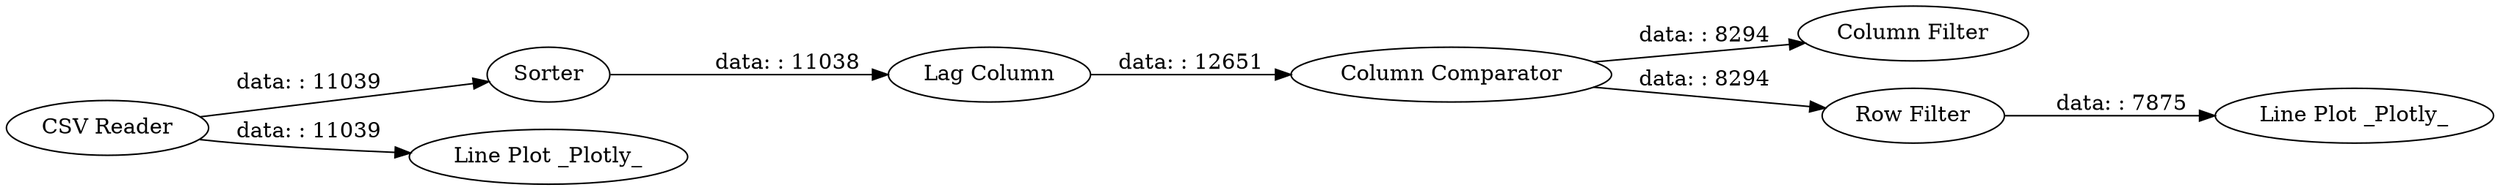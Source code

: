 digraph {
	"-8708427229915282218_2" [label=Sorter]
	"-8708427229915282218_6" [label="Column Filter"]
	"-8708427229915282218_8" [label="Line Plot _Plotly_"]
	"-8708427229915282218_7" [label="Row Filter"]
	"-8708427229915282218_3" [label="Lag Column"]
	"-8708427229915282218_1" [label="CSV Reader"]
	"-8708427229915282218_5" [label="Column Comparator"]
	"-8708427229915282218_4" [label="Line Plot _Plotly_"]
	"-8708427229915282218_1" -> "-8708427229915282218_2" [label="data: : 11039"]
	"-8708427229915282218_1" -> "-8708427229915282218_4" [label="data: : 11039"]
	"-8708427229915282218_5" -> "-8708427229915282218_7" [label="data: : 8294"]
	"-8708427229915282218_5" -> "-8708427229915282218_6" [label="data: : 8294"]
	"-8708427229915282218_2" -> "-8708427229915282218_3" [label="data: : 11038"]
	"-8708427229915282218_3" -> "-8708427229915282218_5" [label="data: : 12651"]
	"-8708427229915282218_7" -> "-8708427229915282218_8" [label="data: : 7875"]
	rankdir=LR
}
